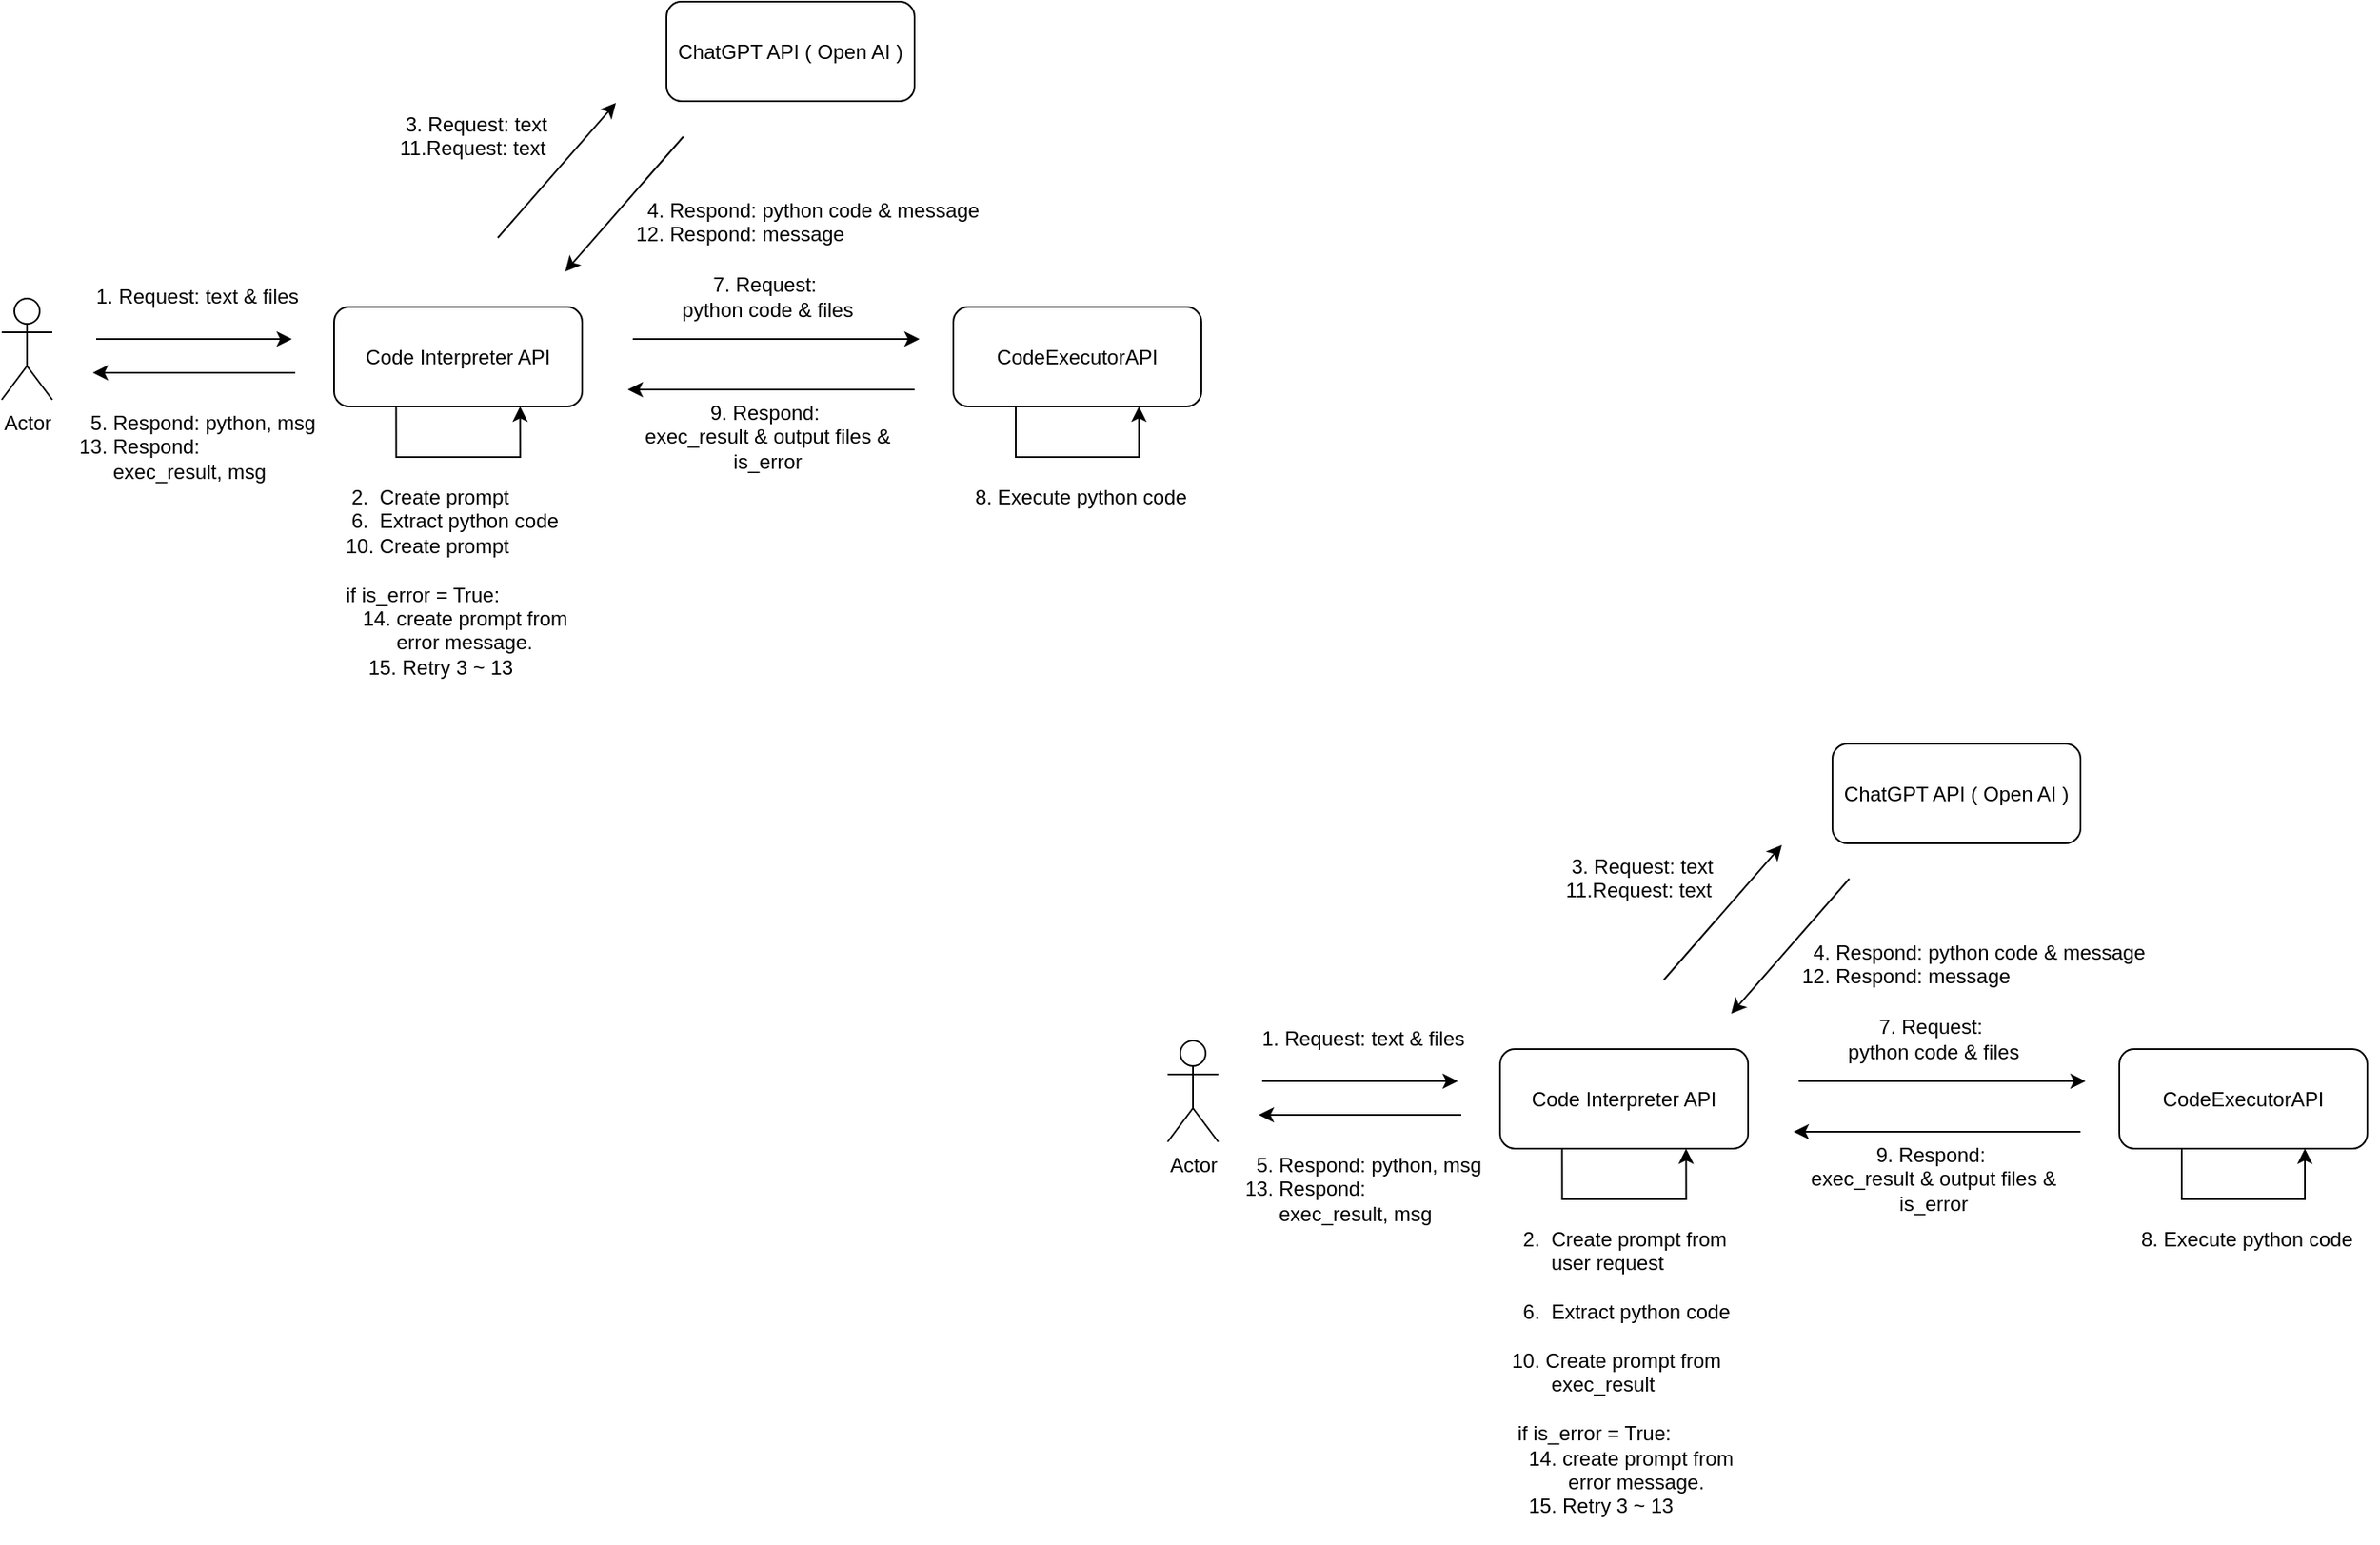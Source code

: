 <mxfile version="21.7.1" type="github">
  <diagram name="ページ1" id="v9oQl_vbz053JDKhnATE">
    <mxGraphModel dx="1122" dy="718" grid="1" gridSize="10" guides="1" tooltips="1" connect="1" arrows="1" fold="1" page="1" pageScale="1" pageWidth="827" pageHeight="1169" math="0" shadow="0">
      <root>
        <mxCell id="0" />
        <mxCell id="1" parent="0" />
        <mxCell id="AxmUaDvD2_jE19oLRADg-2" value="&lt;font color=&quot;#000000&quot;&gt;Code Interpreter API&lt;/font&gt;" style="rounded=1;whiteSpace=wrap;html=1;fillColor=none;labelBackgroundColor=none;" vertex="1" parent="1">
          <mxGeometry x="333" y="331" width="147" height="59" as="geometry" />
        </mxCell>
        <mxCell id="AxmUaDvD2_jE19oLRADg-3" value="Actor" style="shape=umlActor;verticalLabelPosition=bottom;verticalAlign=top;html=1;outlineConnect=0;labelBackgroundColor=none;" vertex="1" parent="1">
          <mxGeometry x="136" y="326" width="30" height="60" as="geometry" />
        </mxCell>
        <mxCell id="AxmUaDvD2_jE19oLRADg-4" value="" style="endArrow=classic;html=1;fontColor=default;labelBackgroundColor=none;" edge="1" parent="1">
          <mxGeometry width="50" height="50" relative="1" as="geometry">
            <mxPoint x="192" y="350" as="sourcePoint" />
            <mxPoint x="308" y="350" as="targetPoint" />
          </mxGeometry>
        </mxCell>
        <mxCell id="AxmUaDvD2_jE19oLRADg-7" value="" style="endArrow=classic;html=1;fontColor=default;labelBackgroundColor=none;" edge="1" parent="1">
          <mxGeometry width="50" height="50" relative="1" as="geometry">
            <mxPoint x="310" y="370" as="sourcePoint" />
            <mxPoint x="190" y="370" as="targetPoint" />
          </mxGeometry>
        </mxCell>
        <mxCell id="AxmUaDvD2_jE19oLRADg-10" value="&lt;font color=&quot;#000000&quot;&gt;ChatGPT API ( Open AI )&lt;/font&gt;" style="rounded=1;whiteSpace=wrap;html=1;fillColor=none;labelBackgroundColor=none;" vertex="1" parent="1">
          <mxGeometry x="530" y="150" width="147" height="59" as="geometry" />
        </mxCell>
        <mxCell id="AxmUaDvD2_jE19oLRADg-11" value="" style="endArrow=classic;html=1;fontColor=default;labelBackgroundColor=none;" edge="1" parent="1">
          <mxGeometry width="50" height="50" relative="1" as="geometry">
            <mxPoint x="430" y="290" as="sourcePoint" />
            <mxPoint x="500" y="210" as="targetPoint" />
          </mxGeometry>
        </mxCell>
        <mxCell id="AxmUaDvD2_jE19oLRADg-12" value="&lt;font color=&quot;#000000&quot;&gt;CodeExecutorAPI&lt;/font&gt;" style="rounded=1;whiteSpace=wrap;html=1;fillColor=none;labelBackgroundColor=none;" vertex="1" parent="1">
          <mxGeometry x="700" y="331" width="147" height="59" as="geometry" />
        </mxCell>
        <mxCell id="AxmUaDvD2_jE19oLRADg-13" value="" style="endArrow=classic;html=1;fontColor=default;labelBackgroundColor=none;" edge="1" parent="1">
          <mxGeometry width="50" height="50" relative="1" as="geometry">
            <mxPoint x="540" y="230" as="sourcePoint" />
            <mxPoint x="470" y="310" as="targetPoint" />
          </mxGeometry>
        </mxCell>
        <mxCell id="AxmUaDvD2_jE19oLRADg-14" value="" style="endArrow=classic;html=1;fontColor=default;labelBackgroundColor=none;" edge="1" parent="1">
          <mxGeometry width="50" height="50" relative="1" as="geometry">
            <mxPoint x="510" y="350" as="sourcePoint" />
            <mxPoint x="680" y="350" as="targetPoint" />
          </mxGeometry>
        </mxCell>
        <mxCell id="AxmUaDvD2_jE19oLRADg-15" value="" style="endArrow=classic;html=1;fontColor=default;labelBackgroundColor=none;" edge="1" parent="1">
          <mxGeometry width="50" height="50" relative="1" as="geometry">
            <mxPoint x="677" y="380" as="sourcePoint" />
            <mxPoint x="507" y="380" as="targetPoint" />
          </mxGeometry>
        </mxCell>
        <mxCell id="AxmUaDvD2_jE19oLRADg-16" value="1. Request: text &amp;amp; files" style="text;html=1;strokeColor=none;fillColor=none;align=left;verticalAlign=middle;whiteSpace=wrap;rounded=0;labelBackgroundColor=none;" vertex="1" parent="1">
          <mxGeometry x="190" y="310" width="160" height="30" as="geometry" />
        </mxCell>
        <mxCell id="AxmUaDvD2_jE19oLRADg-17" value="&amp;nbsp;2.&amp;nbsp; Create prompt&amp;nbsp;&lt;br&gt;&amp;nbsp;6.&amp;nbsp; Extract python code&lt;br&gt;10. Create prompt&lt;br&gt;&lt;br&gt;if is_error = True:&lt;br&gt;&amp;nbsp; &amp;nbsp;14. create prompt&amp;nbsp;from&amp;nbsp; &amp;nbsp; &amp;nbsp; &amp;nbsp; &amp;nbsp; &amp;nbsp; &amp;nbsp; &amp;nbsp;error message.&lt;br&gt;&amp;nbsp; &amp;nbsp; 15. Retry 3 ~ 13&lt;br&gt;&amp;nbsp; &amp;nbsp; &amp;nbsp;" style="text;html=1;strokeColor=none;fillColor=none;align=left;verticalAlign=top;whiteSpace=wrap;rounded=0;labelBackgroundColor=none;" vertex="1" parent="1">
          <mxGeometry x="338" y="430" width="151.5" height="150" as="geometry" />
        </mxCell>
        <mxCell id="AxmUaDvD2_jE19oLRADg-24" style="edgeStyle=orthogonalEdgeStyle;rounded=0;orthogonalLoop=1;jettySize=auto;html=1;exitX=0.25;exitY=1;exitDx=0;exitDy=0;entryX=0.75;entryY=1;entryDx=0;entryDy=0;" edge="1" parent="1" source="AxmUaDvD2_jE19oLRADg-2" target="AxmUaDvD2_jE19oLRADg-2">
          <mxGeometry relative="1" as="geometry">
            <Array as="points">
              <mxPoint x="370" y="420" />
              <mxPoint x="443" y="420" />
            </Array>
          </mxGeometry>
        </mxCell>
        <mxCell id="AxmUaDvD2_jE19oLRADg-25" value="&amp;nbsp;3. Request: text&lt;br&gt;11.Request: text" style="text;html=1;strokeColor=none;fillColor=none;align=left;verticalAlign=top;whiteSpace=wrap;rounded=0;labelBackgroundColor=none;" vertex="1" parent="1">
          <mxGeometry x="370" y="209" width="110" height="41" as="geometry" />
        </mxCell>
        <mxCell id="AxmUaDvD2_jE19oLRADg-26" value="&amp;nbsp; 4. Respond: python code &amp;amp; message&lt;br&gt;12. Respond: message" style="text;html=1;strokeColor=none;fillColor=none;align=left;verticalAlign=top;whiteSpace=wrap;rounded=0;labelBackgroundColor=none;" vertex="1" parent="1">
          <mxGeometry x="510" y="260" width="210" height="50" as="geometry" />
        </mxCell>
        <mxCell id="AxmUaDvD2_jE19oLRADg-29" value="&amp;nbsp; 5. Respond: python, msg&lt;br&gt;13. Respond: &lt;br&gt;&amp;nbsp; &amp;nbsp; &amp;nbsp;&amp;nbsp;exec_result, msg" style="text;html=1;strokeColor=none;fillColor=none;align=left;verticalAlign=top;whiteSpace=wrap;rounded=0;labelBackgroundColor=none;" vertex="1" parent="1">
          <mxGeometry x="180" y="386" width="170" height="44" as="geometry" />
        </mxCell>
        <mxCell id="AxmUaDvD2_jE19oLRADg-31" value="7. Request:&amp;nbsp;&lt;br&gt;python code &amp;amp; files" style="text;html=1;strokeColor=none;fillColor=none;align=center;verticalAlign=middle;whiteSpace=wrap;rounded=0;labelBackgroundColor=none;" vertex="1" parent="1">
          <mxGeometry x="510" y="315" width="160" height="20" as="geometry" />
        </mxCell>
        <mxCell id="AxmUaDvD2_jE19oLRADg-32" value="9. Respond:&amp;nbsp;&lt;br&gt;exec_result &amp;amp; output files &amp;amp; is_error" style="text;html=1;strokeColor=none;fillColor=none;align=center;verticalAlign=middle;whiteSpace=wrap;rounded=0;labelBackgroundColor=none;" vertex="1" parent="1">
          <mxGeometry x="510" y="398" width="160" height="20" as="geometry" />
        </mxCell>
        <mxCell id="AxmUaDvD2_jE19oLRADg-33" style="edgeStyle=orthogonalEdgeStyle;rounded=0;orthogonalLoop=1;jettySize=auto;html=1;exitX=0.25;exitY=1;exitDx=0;exitDy=0;entryX=0.75;entryY=1;entryDx=0;entryDy=0;" edge="1" parent="1">
          <mxGeometry relative="1" as="geometry">
            <mxPoint x="737" y="390" as="sourcePoint" />
            <mxPoint x="810" y="390" as="targetPoint" />
            <Array as="points">
              <mxPoint x="737" y="420" />
              <mxPoint x="810" y="420" />
            </Array>
          </mxGeometry>
        </mxCell>
        <mxCell id="AxmUaDvD2_jE19oLRADg-34" value="&lt;div style=&quot;&quot;&gt;&lt;span style=&quot;background-color: initial;&quot;&gt;&amp;nbsp;8. Execute python code&lt;/span&gt;&lt;/div&gt;" style="text;html=1;strokeColor=none;fillColor=none;align=center;verticalAlign=top;whiteSpace=wrap;rounded=0;labelBackgroundColor=none;" vertex="1" parent="1">
          <mxGeometry x="693.5" y="430" width="160" height="30" as="geometry" />
        </mxCell>
        <mxCell id="AxmUaDvD2_jE19oLRADg-35" value="&lt;font color=&quot;#000000&quot;&gt;Code Interpreter API&lt;/font&gt;" style="rounded=1;whiteSpace=wrap;html=1;fillColor=none;labelBackgroundColor=none;" vertex="1" parent="1">
          <mxGeometry x="1024" y="771" width="147" height="59" as="geometry" />
        </mxCell>
        <mxCell id="AxmUaDvD2_jE19oLRADg-36" value="Actor" style="shape=umlActor;verticalLabelPosition=bottom;verticalAlign=top;html=1;outlineConnect=0;labelBackgroundColor=none;" vertex="1" parent="1">
          <mxGeometry x="827" y="766" width="30" height="60" as="geometry" />
        </mxCell>
        <mxCell id="AxmUaDvD2_jE19oLRADg-37" value="" style="endArrow=classic;html=1;fontColor=default;labelBackgroundColor=none;" edge="1" parent="1">
          <mxGeometry width="50" height="50" relative="1" as="geometry">
            <mxPoint x="883" y="790" as="sourcePoint" />
            <mxPoint x="999" y="790" as="targetPoint" />
          </mxGeometry>
        </mxCell>
        <mxCell id="AxmUaDvD2_jE19oLRADg-38" value="" style="endArrow=classic;html=1;fontColor=default;labelBackgroundColor=none;" edge="1" parent="1">
          <mxGeometry width="50" height="50" relative="1" as="geometry">
            <mxPoint x="1001" y="810" as="sourcePoint" />
            <mxPoint x="881" y="810" as="targetPoint" />
          </mxGeometry>
        </mxCell>
        <mxCell id="AxmUaDvD2_jE19oLRADg-39" value="&lt;font color=&quot;#000000&quot;&gt;ChatGPT API ( Open AI )&lt;/font&gt;" style="rounded=1;whiteSpace=wrap;html=1;fillColor=none;labelBackgroundColor=none;" vertex="1" parent="1">
          <mxGeometry x="1221" y="590" width="147" height="59" as="geometry" />
        </mxCell>
        <mxCell id="AxmUaDvD2_jE19oLRADg-40" value="" style="endArrow=classic;html=1;fontColor=default;labelBackgroundColor=none;" edge="1" parent="1">
          <mxGeometry width="50" height="50" relative="1" as="geometry">
            <mxPoint x="1121" y="730" as="sourcePoint" />
            <mxPoint x="1191" y="650" as="targetPoint" />
          </mxGeometry>
        </mxCell>
        <mxCell id="AxmUaDvD2_jE19oLRADg-41" value="&lt;font color=&quot;#000000&quot;&gt;CodeExecutorAPI&lt;/font&gt;" style="rounded=1;whiteSpace=wrap;html=1;fillColor=none;labelBackgroundColor=none;" vertex="1" parent="1">
          <mxGeometry x="1391" y="771" width="147" height="59" as="geometry" />
        </mxCell>
        <mxCell id="AxmUaDvD2_jE19oLRADg-42" value="" style="endArrow=classic;html=1;fontColor=default;labelBackgroundColor=none;" edge="1" parent="1">
          <mxGeometry width="50" height="50" relative="1" as="geometry">
            <mxPoint x="1231" y="670" as="sourcePoint" />
            <mxPoint x="1161" y="750" as="targetPoint" />
          </mxGeometry>
        </mxCell>
        <mxCell id="AxmUaDvD2_jE19oLRADg-43" value="" style="endArrow=classic;html=1;fontColor=default;labelBackgroundColor=none;" edge="1" parent="1">
          <mxGeometry width="50" height="50" relative="1" as="geometry">
            <mxPoint x="1201" y="790" as="sourcePoint" />
            <mxPoint x="1371" y="790" as="targetPoint" />
          </mxGeometry>
        </mxCell>
        <mxCell id="AxmUaDvD2_jE19oLRADg-44" value="" style="endArrow=classic;html=1;fontColor=default;labelBackgroundColor=none;" edge="1" parent="1">
          <mxGeometry width="50" height="50" relative="1" as="geometry">
            <mxPoint x="1368" y="820" as="sourcePoint" />
            <mxPoint x="1198" y="820" as="targetPoint" />
          </mxGeometry>
        </mxCell>
        <mxCell id="AxmUaDvD2_jE19oLRADg-45" value="1. Request: text &amp;amp; files" style="text;html=1;strokeColor=none;fillColor=none;align=left;verticalAlign=middle;whiteSpace=wrap;rounded=0;labelBackgroundColor=none;" vertex="1" parent="1">
          <mxGeometry x="881" y="750" width="160" height="30" as="geometry" />
        </mxCell>
        <mxCell id="AxmUaDvD2_jE19oLRADg-46" value="&amp;nbsp; 2.&amp;nbsp; Create prompt from&amp;nbsp;&lt;br&gt;&amp;nbsp; &amp;nbsp; &amp;nbsp; &amp;nbsp;user request&lt;br&gt;&lt;br&gt;&amp;nbsp; 6.&amp;nbsp; Extract python code&lt;br&gt;&lt;br&gt;10. Create prompt from&amp;nbsp;&lt;br&gt;&amp;nbsp; &amp;nbsp; &amp;nbsp; &amp;nbsp;exec_result&lt;br&gt;&lt;br&gt;&amp;nbsp;if is_error = True:&lt;br&gt;&amp;nbsp; &amp;nbsp;14. create prompt&amp;nbsp;from&amp;nbsp; &amp;nbsp; &amp;nbsp; &amp;nbsp; &amp;nbsp; &amp;nbsp; &amp;nbsp; &amp;nbsp; error message.&lt;br&gt;&amp;nbsp; &amp;nbsp;15. Retry 3 ~ 13&lt;br&gt;&amp;nbsp; &amp;nbsp; &amp;nbsp;" style="text;html=1;strokeColor=none;fillColor=none;align=left;verticalAlign=top;whiteSpace=wrap;rounded=0;labelBackgroundColor=none;" vertex="1" parent="1">
          <mxGeometry x="1029" y="870" width="151.5" height="190" as="geometry" />
        </mxCell>
        <mxCell id="AxmUaDvD2_jE19oLRADg-47" style="edgeStyle=orthogonalEdgeStyle;rounded=0;orthogonalLoop=1;jettySize=auto;html=1;exitX=0.25;exitY=1;exitDx=0;exitDy=0;entryX=0.75;entryY=1;entryDx=0;entryDy=0;" edge="1" parent="1" source="AxmUaDvD2_jE19oLRADg-35" target="AxmUaDvD2_jE19oLRADg-35">
          <mxGeometry relative="1" as="geometry">
            <Array as="points">
              <mxPoint x="1061" y="860" />
              <mxPoint x="1134" y="860" />
            </Array>
          </mxGeometry>
        </mxCell>
        <mxCell id="AxmUaDvD2_jE19oLRADg-48" value="&amp;nbsp;3. Request: text&lt;br&gt;11.Request: text" style="text;html=1;strokeColor=none;fillColor=none;align=left;verticalAlign=top;whiteSpace=wrap;rounded=0;labelBackgroundColor=none;" vertex="1" parent="1">
          <mxGeometry x="1061" y="649" width="110" height="41" as="geometry" />
        </mxCell>
        <mxCell id="AxmUaDvD2_jE19oLRADg-49" value="&amp;nbsp; 4. Respond: python code &amp;amp; message&lt;br&gt;12. Respond: message" style="text;html=1;strokeColor=none;fillColor=none;align=left;verticalAlign=top;whiteSpace=wrap;rounded=0;labelBackgroundColor=none;" vertex="1" parent="1">
          <mxGeometry x="1201" y="700" width="210" height="50" as="geometry" />
        </mxCell>
        <mxCell id="AxmUaDvD2_jE19oLRADg-50" value="&amp;nbsp; 5. Respond: python, msg&lt;br&gt;13. Respond: &lt;br&gt;&amp;nbsp; &amp;nbsp; &amp;nbsp;&amp;nbsp;exec_result, msg" style="text;html=1;strokeColor=none;fillColor=none;align=left;verticalAlign=top;whiteSpace=wrap;rounded=0;labelBackgroundColor=none;" vertex="1" parent="1">
          <mxGeometry x="871" y="826" width="170" height="44" as="geometry" />
        </mxCell>
        <mxCell id="AxmUaDvD2_jE19oLRADg-51" value="7. Request:&amp;nbsp;&lt;br&gt;python code &amp;amp; files" style="text;html=1;strokeColor=none;fillColor=none;align=center;verticalAlign=middle;whiteSpace=wrap;rounded=0;labelBackgroundColor=none;" vertex="1" parent="1">
          <mxGeometry x="1201" y="755" width="160" height="20" as="geometry" />
        </mxCell>
        <mxCell id="AxmUaDvD2_jE19oLRADg-52" value="9. Respond:&amp;nbsp;&lt;br&gt;exec_result &amp;amp; output files &amp;amp; is_error" style="text;html=1;strokeColor=none;fillColor=none;align=center;verticalAlign=middle;whiteSpace=wrap;rounded=0;labelBackgroundColor=none;" vertex="1" parent="1">
          <mxGeometry x="1201" y="838" width="160" height="20" as="geometry" />
        </mxCell>
        <mxCell id="AxmUaDvD2_jE19oLRADg-53" style="edgeStyle=orthogonalEdgeStyle;rounded=0;orthogonalLoop=1;jettySize=auto;html=1;exitX=0.25;exitY=1;exitDx=0;exitDy=0;entryX=0.75;entryY=1;entryDx=0;entryDy=0;" edge="1" parent="1">
          <mxGeometry relative="1" as="geometry">
            <mxPoint x="1428" y="830" as="sourcePoint" />
            <mxPoint x="1501" y="830" as="targetPoint" />
            <Array as="points">
              <mxPoint x="1428" y="860" />
              <mxPoint x="1501" y="860" />
            </Array>
          </mxGeometry>
        </mxCell>
        <mxCell id="AxmUaDvD2_jE19oLRADg-54" value="&lt;div style=&quot;&quot;&gt;&lt;span style=&quot;background-color: initial;&quot;&gt;&amp;nbsp;8. Execute python code&lt;/span&gt;&lt;/div&gt;" style="text;html=1;strokeColor=none;fillColor=none;align=center;verticalAlign=top;whiteSpace=wrap;rounded=0;labelBackgroundColor=none;" vertex="1" parent="1">
          <mxGeometry x="1384.5" y="870" width="160" height="30" as="geometry" />
        </mxCell>
      </root>
    </mxGraphModel>
  </diagram>
</mxfile>
